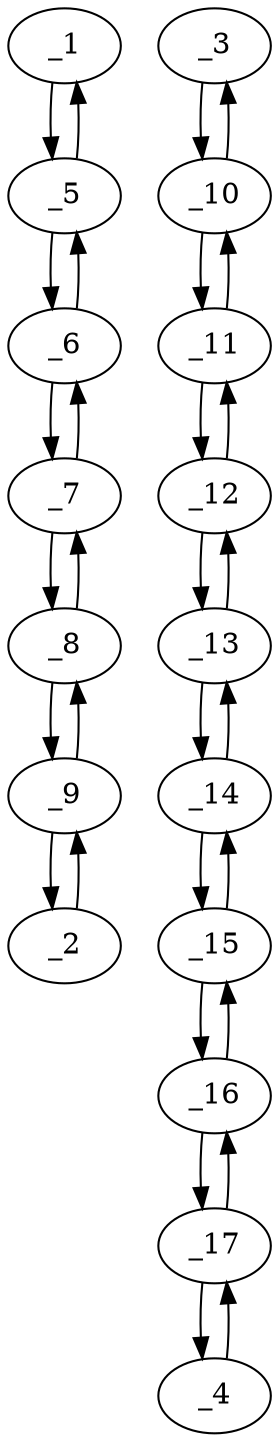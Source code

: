 digraph f0077_03 {
	_1	 [x="61.000000",
		y="44.000000"];
	_5	 [x="54.000000",
		y="60.000000"];
	_1 -> _5	 [angle="1.983207",
		orient="0.916157"];
	_2	 [x="113.000000",
		y="63.000000"];
	_9	 [x="104.000000",
		y="75.000000"];
	_2 -> _9	 [angle="2.214297",
		orient="0.800000"];
	_3	 [x="137.000000",
		y="113.000000"];
	_10	 [x="142.000000",
		y="98.000000"];
	_3 -> _10	 [angle="-1.249046",
		orient="-0.948683"];
	_4	 [x="225.000000",
		y="163.000000"];
	_17	 [x="217.000000",
		y="151.000000"];
	_4 -> _17	 [angle="-2.158799",
		orient="-0.832050"];
	_5 -> _1	 [angle="-1.158386",
		orient="-0.916157"];
	_6	 [x="50.000000",
		y="73.000000"];
	_5 -> _6	 [angle="1.869295",
		orient="0.955779"];
	_6 -> _5	 [angle="-1.272297",
		orient="-0.955779"];
	_7	 [x="65.000000",
		y="82.000000"];
	_6 -> _7	 [angle="0.540420",
		orient="0.514496"];
	_7 -> _6	 [angle="-2.601173",
		orient="-0.514496"];
	_8	 [x="86.000000",
		y="80.000000"];
	_7 -> _8	 [angle="-0.094952",
		orient="-0.094809"];
	_8 -> _7	 [angle="3.046641",
		orient="0.094809"];
	_8 -> _9	 [angle="-0.270947",
		orient="-0.267644"];
	_9 -> _2	 [angle="-0.927295",
		orient="-0.800000"];
	_9 -> _8	 [angle="2.870646",
		orient="0.267644"];
	_10 -> _3	 [angle="1.892547",
		orient="0.948683"];
	_11	 [x="158.000000",
		y="94.000000"];
	_10 -> _11	 [angle="-0.244979",
		orient="-0.242536"];
	_11 -> _10	 [angle="2.896614",
		orient="0.242536"];
	_12	 [x="173.000000",
		y="99.000000"];
	_11 -> _12	 [angle="0.321751",
		orient="0.316228"];
	_12 -> _11	 [angle="-2.819842",
		orient="-0.316228"];
	_13	 [x="184.000000",
		y="108.000000"];
	_12 -> _13	 [angle="0.685730",
		orient="0.633238"];
	_13 -> _12	 [angle="-2.455863",
		orient="-0.633238"];
	_14	 [x="195.000000",
		y="117.000000"];
	_13 -> _14	 [angle="0.685730",
		orient="0.633238"];
	_14 -> _13	 [angle="-2.455863",
		orient="-0.633238"];
	_15	 [x="206.000000",
		y="126.000000"];
	_14 -> _15	 [angle="0.685730",
		orient="0.633238"];
	_15 -> _14	 [angle="-2.455863",
		orient="-0.633238"];
	_16	 [x="214.000000",
		y="138.000000"];
	_15 -> _16	 [angle="0.982794",
		orient="0.832050"];
	_16 -> _15	 [angle="-2.158799",
		orient="-0.832050"];
	_16 -> _17	 [angle="1.343997",
		orient="0.974391"];
	_17 -> _4	 [angle="0.982794",
		orient="0.832050"];
	_17 -> _16	 [angle="-1.797595",
		orient="-0.974391"];
}
